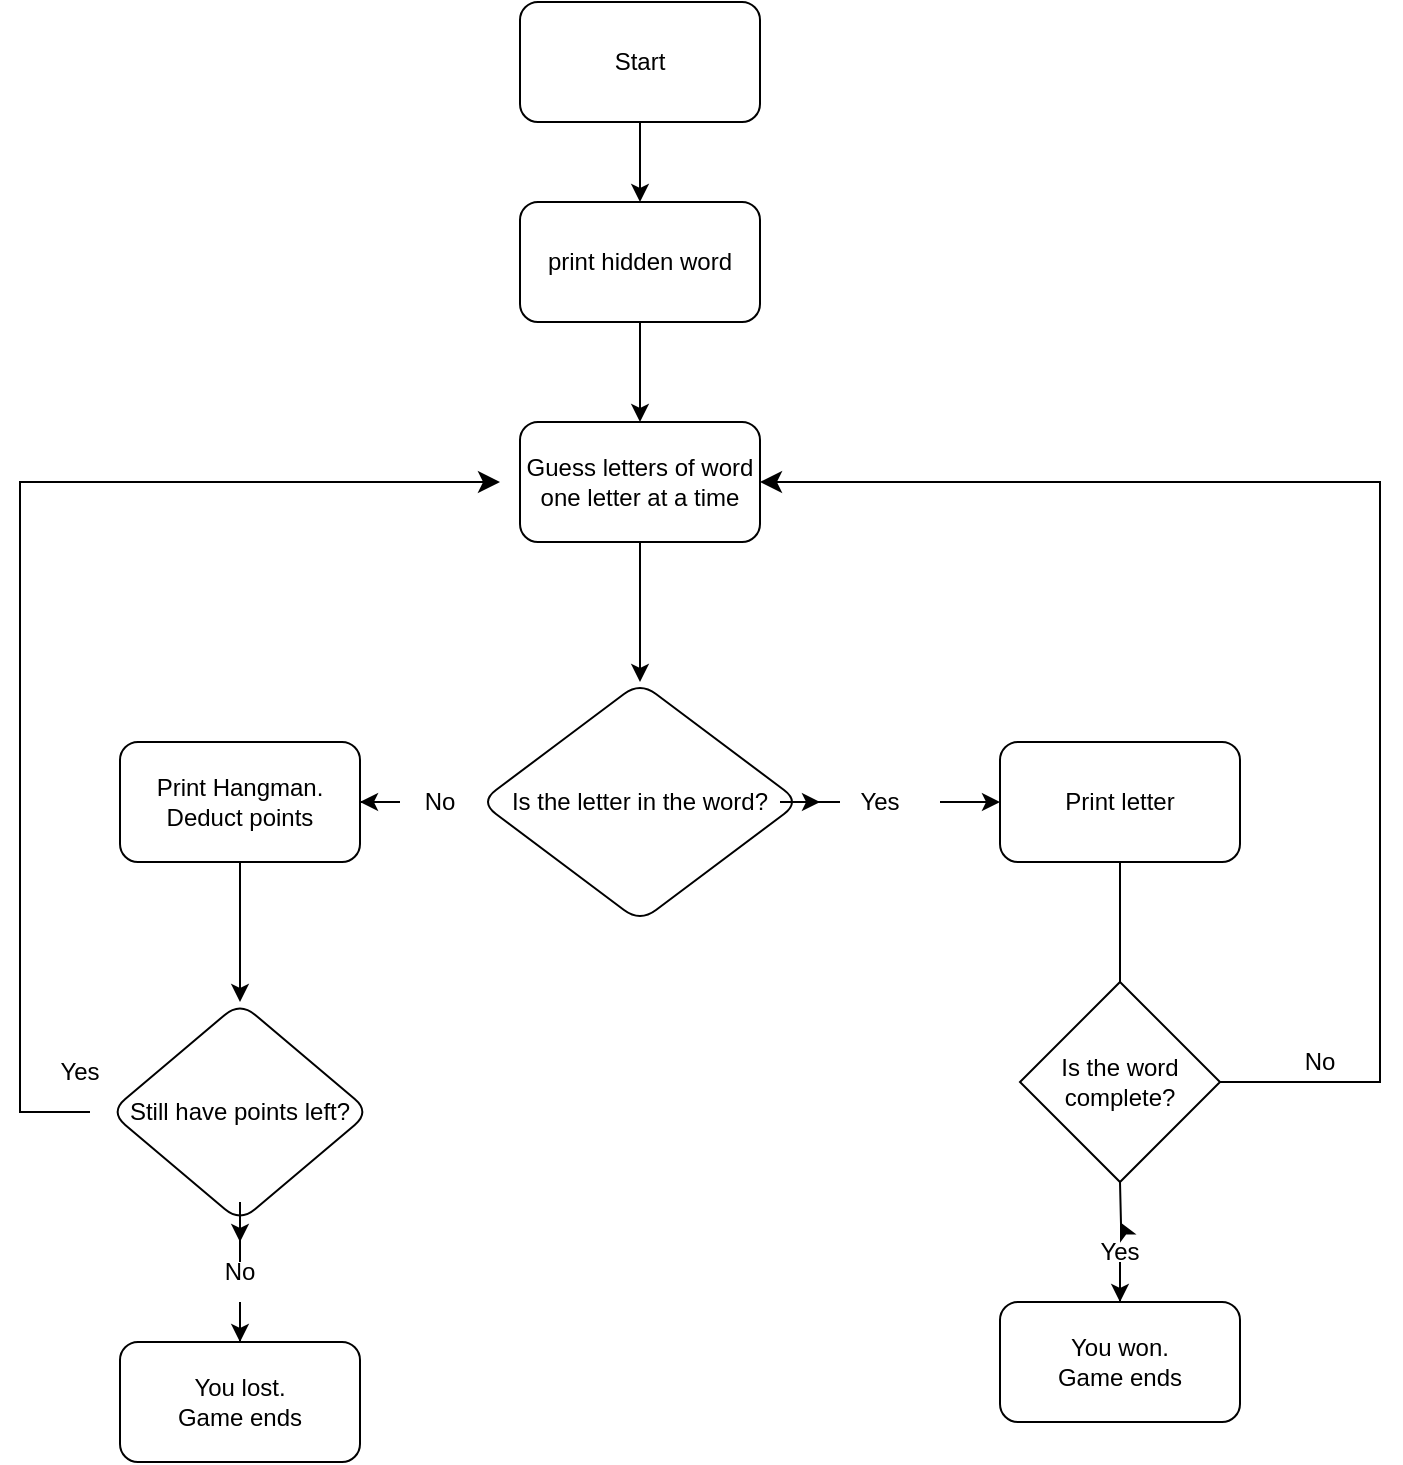 <mxfile version="22.0.2" type="device">
  <diagram id="C5RBs43oDa-KdzZeNtuy" name="Page-1">
    <mxGraphModel dx="1728" dy="1016" grid="1" gridSize="10" guides="1" tooltips="1" connect="1" arrows="1" fold="1" page="1" pageScale="1" pageWidth="827" pageHeight="1169" math="0" shadow="0">
      <root>
        <mxCell id="WIyWlLk6GJQsqaUBKTNV-0" />
        <mxCell id="WIyWlLk6GJQsqaUBKTNV-1" parent="WIyWlLk6GJQsqaUBKTNV-0" />
        <mxCell id="Pdm1L6LM55lboqFa2rqN-8" value="" style="edgeStyle=orthogonalEdgeStyle;rounded=0;orthogonalLoop=1;jettySize=auto;html=1;" edge="1" parent="WIyWlLk6GJQsqaUBKTNV-1" source="Pdm1L6LM55lboqFa2rqN-6" target="Pdm1L6LM55lboqFa2rqN-7">
          <mxGeometry relative="1" as="geometry" />
        </mxCell>
        <mxCell id="Pdm1L6LM55lboqFa2rqN-6" value="Start" style="rounded=1;whiteSpace=wrap;html=1;" vertex="1" parent="WIyWlLk6GJQsqaUBKTNV-1">
          <mxGeometry x="270" y="110" width="120" height="60" as="geometry" />
        </mxCell>
        <mxCell id="Pdm1L6LM55lboqFa2rqN-12" value="" style="edgeStyle=orthogonalEdgeStyle;rounded=0;orthogonalLoop=1;jettySize=auto;html=1;" edge="1" parent="WIyWlLk6GJQsqaUBKTNV-1" source="Pdm1L6LM55lboqFa2rqN-7" target="Pdm1L6LM55lboqFa2rqN-11">
          <mxGeometry relative="1" as="geometry" />
        </mxCell>
        <mxCell id="Pdm1L6LM55lboqFa2rqN-7" value="print hidden word" style="whiteSpace=wrap;html=1;rounded=1;" vertex="1" parent="WIyWlLk6GJQsqaUBKTNV-1">
          <mxGeometry x="270" y="210" width="120" height="60" as="geometry" />
        </mxCell>
        <mxCell id="Pdm1L6LM55lboqFa2rqN-14" value="" style="edgeStyle=orthogonalEdgeStyle;rounded=0;orthogonalLoop=1;jettySize=auto;html=1;" edge="1" parent="WIyWlLk6GJQsqaUBKTNV-1" source="Pdm1L6LM55lboqFa2rqN-11" target="Pdm1L6LM55lboqFa2rqN-13">
          <mxGeometry relative="1" as="geometry" />
        </mxCell>
        <mxCell id="Pdm1L6LM55lboqFa2rqN-11" value="Guess letters of word&lt;br&gt;one letter at a time" style="whiteSpace=wrap;html=1;rounded=1;" vertex="1" parent="WIyWlLk6GJQsqaUBKTNV-1">
          <mxGeometry x="270" y="320" width="120" height="60" as="geometry" />
        </mxCell>
        <mxCell id="Pdm1L6LM55lboqFa2rqN-16" value="" style="edgeStyle=orthogonalEdgeStyle;rounded=0;orthogonalLoop=1;jettySize=auto;html=1;" edge="1" parent="WIyWlLk6GJQsqaUBKTNV-1" source="Pdm1L6LM55lboqFa2rqN-17" target="Pdm1L6LM55lboqFa2rqN-15">
          <mxGeometry relative="1" as="geometry" />
        </mxCell>
        <mxCell id="Pdm1L6LM55lboqFa2rqN-26" value="" style="edgeStyle=orthogonalEdgeStyle;rounded=0;orthogonalLoop=1;jettySize=auto;html=1;" edge="1" parent="WIyWlLk6GJQsqaUBKTNV-1" source="Pdm1L6LM55lboqFa2rqN-31" target="Pdm1L6LM55lboqFa2rqN-25">
          <mxGeometry relative="1" as="geometry" />
        </mxCell>
        <mxCell id="Pdm1L6LM55lboqFa2rqN-13" value="Is the letter&amp;nbsp;in the word?" style="rhombus;whiteSpace=wrap;html=1;rounded=1;" vertex="1" parent="WIyWlLk6GJQsqaUBKTNV-1">
          <mxGeometry x="250" y="450" width="160" height="120" as="geometry" />
        </mxCell>
        <mxCell id="Pdm1L6LM55lboqFa2rqN-19" value="" style="edgeStyle=orthogonalEdgeStyle;rounded=0;orthogonalLoop=1;jettySize=auto;html=1;" edge="1" parent="WIyWlLk6GJQsqaUBKTNV-1" source="Pdm1L6LM55lboqFa2rqN-15">
          <mxGeometry relative="1" as="geometry">
            <mxPoint x="570" y="620" as="targetPoint" />
          </mxGeometry>
        </mxCell>
        <mxCell id="Pdm1L6LM55lboqFa2rqN-15" value="Print letter" style="whiteSpace=wrap;html=1;rounded=1;" vertex="1" parent="WIyWlLk6GJQsqaUBKTNV-1">
          <mxGeometry x="510" y="480" width="120" height="60" as="geometry" />
        </mxCell>
        <mxCell id="Pdm1L6LM55lboqFa2rqN-24" value="" style="edgeStyle=orthogonalEdgeStyle;rounded=0;orthogonalLoop=1;jettySize=auto;html=1;" edge="1" parent="WIyWlLk6GJQsqaUBKTNV-1" source="Pdm1L6LM55lboqFa2rqN-41" target="Pdm1L6LM55lboqFa2rqN-23">
          <mxGeometry relative="1" as="geometry">
            <mxPoint x="570" y="700" as="sourcePoint" />
          </mxGeometry>
        </mxCell>
        <mxCell id="Pdm1L6LM55lboqFa2rqN-21" value="" style="edgeStyle=segmentEdgeStyle;endArrow=classic;html=1;curved=0;rounded=0;endSize=8;startSize=8;entryX=1;entryY=0.5;entryDx=0;entryDy=0;exitX=1;exitY=0.5;exitDx=0;exitDy=0;" edge="1" parent="WIyWlLk6GJQsqaUBKTNV-1" source="Pdm1L6LM55lboqFa2rqN-29" target="Pdm1L6LM55lboqFa2rqN-11">
          <mxGeometry width="50" height="50" relative="1" as="geometry">
            <mxPoint x="630" y="660" as="sourcePoint" />
            <mxPoint x="680" y="360" as="targetPoint" />
            <Array as="points">
              <mxPoint x="700" y="650" />
              <mxPoint x="700" y="350" />
            </Array>
          </mxGeometry>
        </mxCell>
        <mxCell id="Pdm1L6LM55lboqFa2rqN-22" value="No" style="text;html=1;strokeColor=none;fillColor=none;align=center;verticalAlign=middle;whiteSpace=wrap;rounded=0;" vertex="1" parent="WIyWlLk6GJQsqaUBKTNV-1">
          <mxGeometry x="640" y="630" width="60" height="20" as="geometry" />
        </mxCell>
        <mxCell id="Pdm1L6LM55lboqFa2rqN-23" value="You won.&lt;br&gt;Game ends" style="whiteSpace=wrap;html=1;rounded=1;" vertex="1" parent="WIyWlLk6GJQsqaUBKTNV-1">
          <mxGeometry x="510" y="760" width="120" height="60" as="geometry" />
        </mxCell>
        <mxCell id="Pdm1L6LM55lboqFa2rqN-36" value="" style="edgeStyle=orthogonalEdgeStyle;rounded=0;orthogonalLoop=1;jettySize=auto;html=1;" edge="1" parent="WIyWlLk6GJQsqaUBKTNV-1" source="Pdm1L6LM55lboqFa2rqN-25" target="Pdm1L6LM55lboqFa2rqN-35">
          <mxGeometry relative="1" as="geometry" />
        </mxCell>
        <mxCell id="Pdm1L6LM55lboqFa2rqN-25" value="Print Hangman.&lt;br&gt;Deduct points" style="whiteSpace=wrap;html=1;rounded=1;" vertex="1" parent="WIyWlLk6GJQsqaUBKTNV-1">
          <mxGeometry x="70" y="480" width="120" height="60" as="geometry" />
        </mxCell>
        <mxCell id="Pdm1L6LM55lboqFa2rqN-29" value="Is the word complete?" style="rhombus;whiteSpace=wrap;html=1;" vertex="1" parent="WIyWlLk6GJQsqaUBKTNV-1">
          <mxGeometry x="520" y="600" width="100" height="100" as="geometry" />
        </mxCell>
        <mxCell id="Pdm1L6LM55lboqFa2rqN-31" value="No" style="text;html=1;strokeColor=none;fillColor=none;align=center;verticalAlign=middle;whiteSpace=wrap;rounded=0;" vertex="1" parent="WIyWlLk6GJQsqaUBKTNV-1">
          <mxGeometry x="200" y="495" width="60" height="30" as="geometry" />
        </mxCell>
        <mxCell id="Pdm1L6LM55lboqFa2rqN-34" value="" style="edgeStyle=orthogonalEdgeStyle;rounded=0;orthogonalLoop=1;jettySize=auto;html=1;" edge="1" parent="WIyWlLk6GJQsqaUBKTNV-1" source="Pdm1L6LM55lboqFa2rqN-13" target="Pdm1L6LM55lboqFa2rqN-17">
          <mxGeometry relative="1" as="geometry">
            <mxPoint x="410" y="510" as="sourcePoint" />
            <mxPoint x="510" y="510" as="targetPoint" />
          </mxGeometry>
        </mxCell>
        <mxCell id="Pdm1L6LM55lboqFa2rqN-17" value="Yes" style="text;html=1;strokeColor=none;fillColor=none;align=center;verticalAlign=middle;whiteSpace=wrap;rounded=0;" vertex="1" parent="WIyWlLk6GJQsqaUBKTNV-1">
          <mxGeometry x="420" y="495" width="60" height="30" as="geometry" />
        </mxCell>
        <mxCell id="Pdm1L6LM55lboqFa2rqN-44" value="" style="edgeStyle=orthogonalEdgeStyle;rounded=0;orthogonalLoop=1;jettySize=auto;html=1;" edge="1" parent="WIyWlLk6GJQsqaUBKTNV-1" source="Pdm1L6LM55lboqFa2rqN-46" target="Pdm1L6LM55lboqFa2rqN-43">
          <mxGeometry relative="1" as="geometry" />
        </mxCell>
        <mxCell id="Pdm1L6LM55lboqFa2rqN-35" value="Still have points left?" style="rhombus;whiteSpace=wrap;html=1;rounded=1;" vertex="1" parent="WIyWlLk6GJQsqaUBKTNV-1">
          <mxGeometry x="65" y="610" width="130" height="110" as="geometry" />
        </mxCell>
        <mxCell id="Pdm1L6LM55lboqFa2rqN-40" value="" style="edgeStyle=orthogonalEdgeStyle;rounded=0;orthogonalLoop=1;jettySize=auto;html=1;" edge="1" parent="WIyWlLk6GJQsqaUBKTNV-1" target="Pdm1L6LM55lboqFa2rqN-41">
          <mxGeometry relative="1" as="geometry">
            <mxPoint x="570" y="700" as="sourcePoint" />
            <mxPoint x="570" y="760" as="targetPoint" />
          </mxGeometry>
        </mxCell>
        <mxCell id="Pdm1L6LM55lboqFa2rqN-41" value="Yes" style="text;html=1;strokeColor=none;fillColor=none;align=center;verticalAlign=middle;whiteSpace=wrap;rounded=0;" vertex="1" parent="WIyWlLk6GJQsqaUBKTNV-1">
          <mxGeometry x="540" y="720" width="60" height="30" as="geometry" />
        </mxCell>
        <mxCell id="Pdm1L6LM55lboqFa2rqN-42" value="" style="edgeStyle=segmentEdgeStyle;endArrow=classic;html=1;curved=0;rounded=0;endSize=8;startSize=8;exitX=0;exitY=0.5;exitDx=0;exitDy=0;entryX=0;entryY=0.5;entryDx=0;entryDy=0;" edge="1" parent="WIyWlLk6GJQsqaUBKTNV-1">
          <mxGeometry width="50" height="50" relative="1" as="geometry">
            <mxPoint x="55" y="665.0" as="sourcePoint" />
            <mxPoint x="260" y="350" as="targetPoint" />
            <Array as="points">
              <mxPoint x="20" y="665" />
              <mxPoint x="20" y="350" />
            </Array>
          </mxGeometry>
        </mxCell>
        <mxCell id="Pdm1L6LM55lboqFa2rqN-43" value="You lost.&lt;br&gt;Game ends" style="whiteSpace=wrap;html=1;rounded=1;" vertex="1" parent="WIyWlLk6GJQsqaUBKTNV-1">
          <mxGeometry x="70" y="780" width="120" height="60" as="geometry" />
        </mxCell>
        <mxCell id="Pdm1L6LM55lboqFa2rqN-45" value="" style="edgeStyle=orthogonalEdgeStyle;rounded=0;orthogonalLoop=1;jettySize=auto;html=1;" edge="1" parent="WIyWlLk6GJQsqaUBKTNV-1" source="Pdm1L6LM55lboqFa2rqN-35" target="Pdm1L6LM55lboqFa2rqN-46">
          <mxGeometry relative="1" as="geometry">
            <mxPoint x="130" y="720" as="sourcePoint" />
            <mxPoint x="130" y="760" as="targetPoint" />
          </mxGeometry>
        </mxCell>
        <mxCell id="Pdm1L6LM55lboqFa2rqN-46" value="No" style="text;html=1;strokeColor=none;fillColor=none;align=center;verticalAlign=middle;whiteSpace=wrap;rounded=0;" vertex="1" parent="WIyWlLk6GJQsqaUBKTNV-1">
          <mxGeometry x="100" y="730" width="60" height="30" as="geometry" />
        </mxCell>
        <mxCell id="Pdm1L6LM55lboqFa2rqN-47" value="Yes" style="text;html=1;strokeColor=none;fillColor=none;align=center;verticalAlign=middle;whiteSpace=wrap;rounded=0;" vertex="1" parent="WIyWlLk6GJQsqaUBKTNV-1">
          <mxGeometry x="20" y="630" width="60" height="30" as="geometry" />
        </mxCell>
      </root>
    </mxGraphModel>
  </diagram>
</mxfile>
